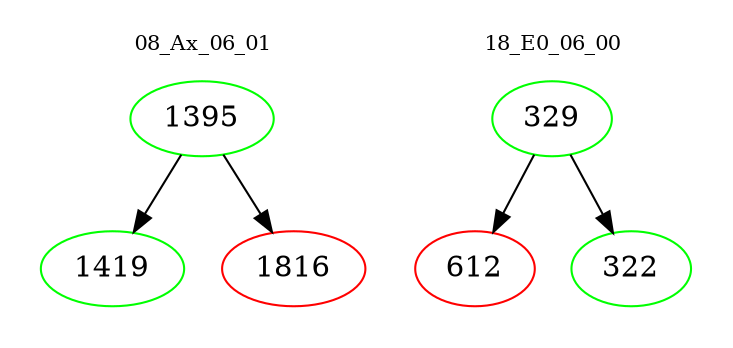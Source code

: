 digraph{
subgraph cluster_0 {
color = white
label = "08_Ax_06_01";
fontsize=10;
T0_1395 [label="1395", color="green"]
T0_1395 -> T0_1419 [color="black"]
T0_1419 [label="1419", color="green"]
T0_1395 -> T0_1816 [color="black"]
T0_1816 [label="1816", color="red"]
}
subgraph cluster_1 {
color = white
label = "18_E0_06_00";
fontsize=10;
T1_329 [label="329", color="green"]
T1_329 -> T1_612 [color="black"]
T1_612 [label="612", color="red"]
T1_329 -> T1_322 [color="black"]
T1_322 [label="322", color="green"]
}
}
